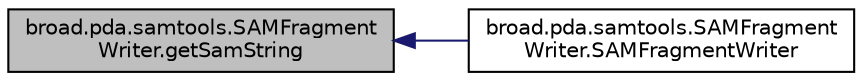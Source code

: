 digraph "broad.pda.samtools.SAMFragmentWriter.getSamString"
{
  edge [fontname="Helvetica",fontsize="10",labelfontname="Helvetica",labelfontsize="10"];
  node [fontname="Helvetica",fontsize="10",shape=record];
  rankdir="LR";
  Node1 [label="broad.pda.samtools.SAMFragment\lWriter.getSamString",height=0.2,width=0.4,color="black", fillcolor="grey75", style="filled" fontcolor="black"];
  Node1 -> Node2 [dir="back",color="midnightblue",fontsize="10",style="solid",fontname="Helvetica"];
  Node2 [label="broad.pda.samtools.SAMFragment\lWriter.SAMFragmentWriter",height=0.2,width=0.4,color="black", fillcolor="white", style="filled",URL="$classbroad_1_1pda_1_1samtools_1_1_s_a_m_fragment_writer.html#a1c44db1468f602e735d67529c0eebd7f"];
}
